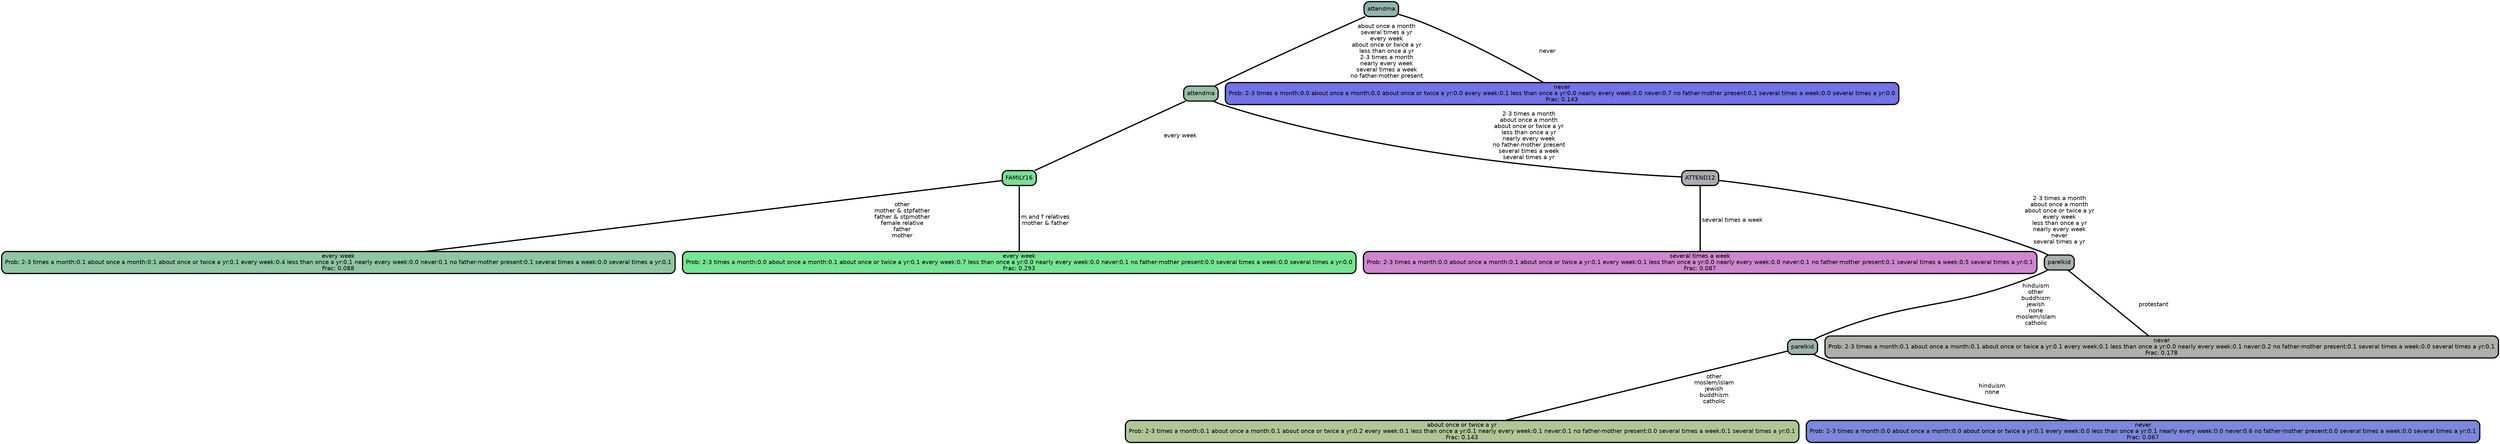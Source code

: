 graph Tree {
node [shape=box, style="filled, rounded",color="black",penwidth="3",fontcolor="black",                 fontname=helvetica] ;
graph [ranksep="0 equally", splines=straight,                 bgcolor=transparent, dpi=200] ;
edge [fontname=helvetica, color=black] ;
0 [label="every week
Prob: 2-3 times a month:0.1 about once a month:0.1 about once or twice a yr:0.1 every week:0.4 less than once a yr:0.1 nearly every week:0.0 never:0.1 no father-mother present:0.1 several times a week:0.0 several times a yr:0.1
Frac: 0.088", fillcolor="#8fc6a4"] ;
1 [label="FAMILY16", fillcolor="#7bde97"] ;
2 [label="every week
Prob: 2-3 times a month:0.0 about once a month:0.1 about once or twice a yr:0.1 every week:0.7 less than once a yr:0.0 nearly every week:0.0 never:0.1 no father-mother present:0.0 several times a week:0.0 several times a yr:0.0
Frac: 0.293", fillcolor="#76e593"] ;
3 [label="attendma", fillcolor="#98c0a5"] ;
4 [label="several times a week
Prob: 2-3 times a month:0.0 about once a month:0.1 about once or twice a yr:0.1 every week:0.1 less than once a yr:0.0 nearly every week:0.0 never:0.1 no father-mother present:0.1 several times a week:0.5 several times a yr:0.1
Frac: 0.087", fillcolor="#ce87cf"] ;
5 [label="ATTEND12", fillcolor="#afa9b1"] ;
6 [label="about once or twice a yr
Prob: 2-3 times a month:0.1 about once a month:0.1 about once or twice a yr:0.2 every week:0.1 less than once a yr:0.1 nearly every week:0.1 never:0.1 no father-mother present:0.0 several times a week:0.1 several times a yr:0.1
Frac: 0.143", fillcolor="#b1c698"] ;
7 [label="parelkid", fillcolor="#a0b2ad"] ;
8 [label="never
Prob: 2-3 times a month:0.0 about once a month:0.0 about once or twice a yr:0.1 every week:0.0 less than once a yr:0.1 nearly every week:0.0 never:0.6 no father-mother present:0.0 several times a week:0.0 several times a yr:0.1
Frac: 0.067", fillcolor="#7d87db"] ;
9 [label="parelkid", fillcolor="#a8b1ab"] ;
10 [label="never
Prob: 2-3 times a month:0.1 about once a month:0.1 about once or twice a yr:0.1 every week:0.1 less than once a yr:0.0 nearly every week:0.1 never:0.2 no father-mother present:0.1 several times a week:0.0 several times a yr:0.1
Frac: 0.178", fillcolor="#b0aea8"] ;
11 [label="attendma", fillcolor="#92b5af"] ;
12 [label="never
Prob: 2-3 times a month:0.0 about once a month:0.0 about once or twice a yr:0.0 every week:0.1 less than once a yr:0.0 nearly every week:0.0 never:0.7 no father-mother present:0.1 several times a week:0.0 several times a yr:0.0
Frac: 0.143", fillcolor="#7273e6"] ;
1 -- 0 [label=" other\n mother & stpfather\n father & stpmother\n female relative\n father\n mother",penwidth=3] ;
1 -- 2 [label=" m and f relatives\n mother & father",penwidth=3] ;
3 -- 1 [label=" every week",penwidth=3] ;
3 -- 5 [label=" 2-3 times a month\n about once a month\n about once or twice a yr\n less than once a yr\n nearly every week\n no father-mother present\n several times a week\n several times a yr",penwidth=3] ;
5 -- 4 [label=" several times a week",penwidth=3] ;
5 -- 9 [label=" 2-3 times a month\n about once a month\n about once or twice a yr\n every week\n less than once a yr\n nearly every week\n never\n several times a yr",penwidth=3] ;
7 -- 6 [label=" other\n moslem/islam\n jewish\n buddhism\n catholic",penwidth=3] ;
7 -- 8 [label=" hinduism\n none",penwidth=3] ;
9 -- 7 [label=" hinduism\n other\n buddhism\n jewish\n none\n moslem/islam\n catholic",penwidth=3] ;
9 -- 10 [label=" protestant",penwidth=3] ;
11 -- 3 [label=" about once a month\n several times a yr\n every week\n about once or twice a yr\n less than once a yr\n 2-3 times a month\n nearly every week\n several times a week\n no father-mother present",penwidth=3] ;
11 -- 12 [label=" never",penwidth=3] ;
{rank = same;}}